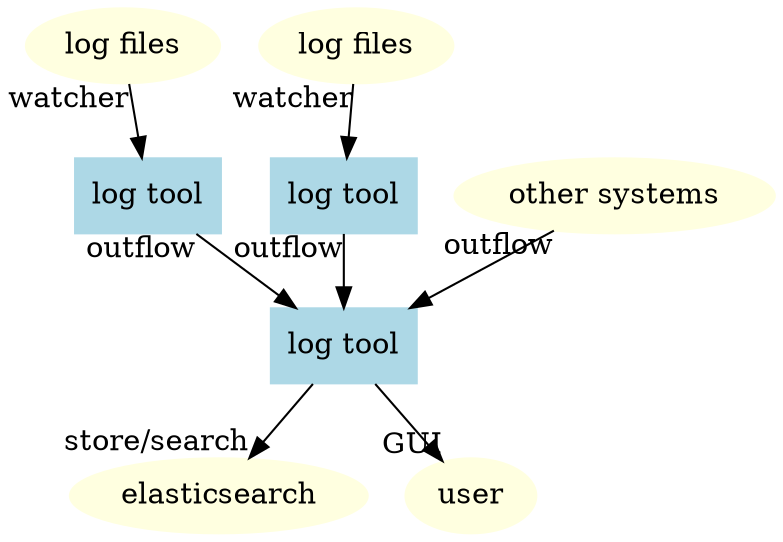 digraph architecture {
    log_files_1 -> log_tool_1 [taillabel="watcher"]
    log_files_2 -> log_tool_2 [taillabel="watcher"]
    log_tool_1 -> log_tool_0 [taillabel="outflow"]
    log_tool_2 -> log_tool_0 [taillabel="outflow"]
    other_systems -> log_tool_0 [taillabel="outflow"]
    log_tool_0 -> elasticsearch [headlabel="store/search"]
    log_tool_0 -> user [headlabel="GUI"]

    log_files_1[color = lightyellow, label = "log files", style = filled]
    log_files_2[color = lightyellow, label = "log files", style = filled]
    elasticsearch[color = lightyellow, style = filled]
    user[color = lightyellow, style = filled]
    other_systems[color = lightyellow, label = "other systems", style = filled]
    log_tool_1[shape = box, color = lightblue, label = "log tool", style = filled]
    log_tool_2[shape = box, color = lightblue, label = "log tool", style = filled]
    log_tool_0[shape = box, color = lightblue, label = "log tool", style = filled]
}